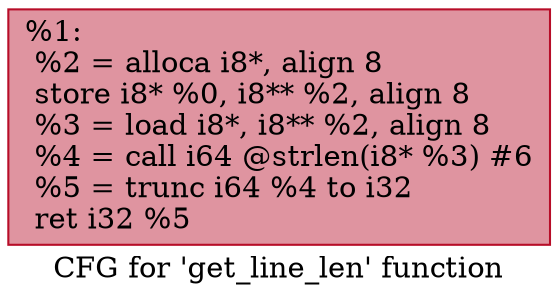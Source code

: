 digraph "CFG for 'get_line_len' function" {
	label="CFG for 'get_line_len' function";

	Node0x55ba8ad3d7b0 [shape=record,color="#b70d28ff", style=filled, fillcolor="#b70d2870",label="{%1:\l  %2 = alloca i8*, align 8\l  store i8* %0, i8** %2, align 8\l  %3 = load i8*, i8** %2, align 8\l  %4 = call i64 @strlen(i8* %3) #6\l  %5 = trunc i64 %4 to i32\l  ret i32 %5\l}"];
}
